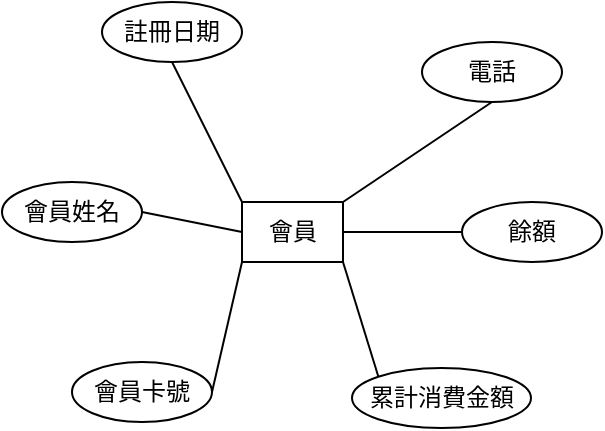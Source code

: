 <mxfile version="22.1.15" type="github">
  <diagram name="第 1 页" id="Cg6ue85B7t2hD9QzBfFh">
    <mxGraphModel dx="1426" dy="751" grid="1" gridSize="10" guides="1" tooltips="1" connect="1" arrows="1" fold="1" page="1" pageScale="1" pageWidth="827" pageHeight="1169" math="0" shadow="0">
      <root>
        <mxCell id="0" />
        <mxCell id="1" parent="0" />
        <mxCell id="BnD497k4ylpBbiEZhQAV-1" value="會員" style="html=1;whiteSpace=wrap;" vertex="1" parent="1">
          <mxGeometry x="380" y="530" width="50.5" height="30" as="geometry" />
        </mxCell>
        <mxCell id="BnD497k4ylpBbiEZhQAV-2" value="會員卡號" style="ellipse;whiteSpace=wrap;html=1;" vertex="1" parent="1">
          <mxGeometry x="295" y="610" width="70" height="30" as="geometry" />
        </mxCell>
        <mxCell id="BnD497k4ylpBbiEZhQAV-3" value="會員姓名" style="ellipse;whiteSpace=wrap;html=1;" vertex="1" parent="1">
          <mxGeometry x="260" y="520" width="70" height="30" as="geometry" />
        </mxCell>
        <mxCell id="BnD497k4ylpBbiEZhQAV-4" value="註冊日期" style="ellipse;whiteSpace=wrap;html=1;" vertex="1" parent="1">
          <mxGeometry x="310" y="430" width="70" height="30" as="geometry" />
        </mxCell>
        <mxCell id="BnD497k4ylpBbiEZhQAV-5" value="電話" style="ellipse;whiteSpace=wrap;html=1;" vertex="1" parent="1">
          <mxGeometry x="470" y="450" width="70" height="30" as="geometry" />
        </mxCell>
        <mxCell id="BnD497k4ylpBbiEZhQAV-6" value="餘額" style="ellipse;whiteSpace=wrap;html=1;" vertex="1" parent="1">
          <mxGeometry x="490" y="530" width="70" height="30" as="geometry" />
        </mxCell>
        <mxCell id="BnD497k4ylpBbiEZhQAV-7" value="累計消費金額" style="ellipse;whiteSpace=wrap;html=1;" vertex="1" parent="1">
          <mxGeometry x="435" y="613" width="89.5" height="30" as="geometry" />
        </mxCell>
        <mxCell id="BnD497k4ylpBbiEZhQAV-8" value="" style="endArrow=none;html=1;rounded=0;exitX=0;exitY=0.5;exitDx=0;exitDy=0;entryX=1;entryY=0.5;entryDx=0;entryDy=0;" edge="1" parent="1" source="BnD497k4ylpBbiEZhQAV-1" target="BnD497k4ylpBbiEZhQAV-3">
          <mxGeometry relative="1" as="geometry">
            <mxPoint x="320.5" y="480" as="sourcePoint" />
            <mxPoint x="480.5" y="480" as="targetPoint" />
          </mxGeometry>
        </mxCell>
        <mxCell id="BnD497k4ylpBbiEZhQAV-9" value="" style="endArrow=none;html=1;rounded=0;exitX=0;exitY=0;exitDx=0;exitDy=0;entryX=0.5;entryY=1;entryDx=0;entryDy=0;" edge="1" parent="1" source="BnD497k4ylpBbiEZhQAV-1" target="BnD497k4ylpBbiEZhQAV-4">
          <mxGeometry relative="1" as="geometry">
            <mxPoint x="320.5" y="480" as="sourcePoint" />
            <mxPoint x="480.5" y="480" as="targetPoint" />
          </mxGeometry>
        </mxCell>
        <mxCell id="BnD497k4ylpBbiEZhQAV-10" value="" style="endArrow=none;html=1;rounded=0;exitX=1;exitY=0;exitDx=0;exitDy=0;entryX=0.5;entryY=1;entryDx=0;entryDy=0;" edge="1" parent="1" source="BnD497k4ylpBbiEZhQAV-1" target="BnD497k4ylpBbiEZhQAV-5">
          <mxGeometry relative="1" as="geometry">
            <mxPoint x="320.5" y="480" as="sourcePoint" />
            <mxPoint x="450.5" y="510" as="targetPoint" />
          </mxGeometry>
        </mxCell>
        <mxCell id="BnD497k4ylpBbiEZhQAV-11" value="" style="endArrow=none;html=1;rounded=0;exitX=1;exitY=0.5;exitDx=0;exitDy=0;entryX=0;entryY=0.5;entryDx=0;entryDy=0;" edge="1" parent="1" source="BnD497k4ylpBbiEZhQAV-1" target="BnD497k4ylpBbiEZhQAV-6">
          <mxGeometry relative="1" as="geometry">
            <mxPoint x="320.5" y="480" as="sourcePoint" />
            <mxPoint x="480.5" y="480" as="targetPoint" />
          </mxGeometry>
        </mxCell>
        <mxCell id="BnD497k4ylpBbiEZhQAV-12" value="" style="endArrow=none;html=1;rounded=0;exitX=1;exitY=1;exitDx=0;exitDy=0;entryX=0;entryY=0;entryDx=0;entryDy=0;" edge="1" parent="1" source="BnD497k4ylpBbiEZhQAV-1" target="BnD497k4ylpBbiEZhQAV-7">
          <mxGeometry relative="1" as="geometry">
            <mxPoint x="320.5" y="480" as="sourcePoint" />
            <mxPoint x="480.5" y="480" as="targetPoint" />
          </mxGeometry>
        </mxCell>
        <mxCell id="BnD497k4ylpBbiEZhQAV-13" value="" style="endArrow=none;html=1;rounded=0;exitX=0;exitY=1;exitDx=0;exitDy=0;entryX=1;entryY=0.5;entryDx=0;entryDy=0;" edge="1" parent="1" source="BnD497k4ylpBbiEZhQAV-1" target="BnD497k4ylpBbiEZhQAV-2">
          <mxGeometry relative="1" as="geometry">
            <mxPoint x="390.5" y="555" as="sourcePoint" />
            <mxPoint x="320.5" y="555" as="targetPoint" />
          </mxGeometry>
        </mxCell>
      </root>
    </mxGraphModel>
  </diagram>
</mxfile>
